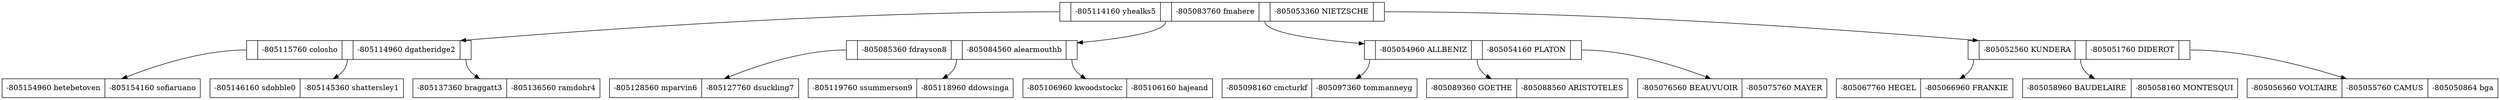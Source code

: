 digraph G {
node[shape=record]
		//Agregar Nodos Rama
R0x7fc8d002eed0[label="<C1>|-805114160 
 yhealks5|<C2>|-805083760 
 fmahere|<C3>|-805053360 
 NIETZSCHE|<C4>"];
R0x7fc8d002e890[label="<C1>|-805115760 
 colosho|<C2>|-805114960 
 dgatheridge2|<C3>"];
R0x7fc8d0024f70[label="-805154960 
 betebetoven|-805154160 
 sofiaruano"];
R0x7fc8d00271d0[label="-805146160 
 sdobble0|-805145360 
 shattersley1"];
R0x7fc8d0029430[label="-805137360 
 braggatt3|-805136560 
 ramdohr4"];
R0x7fc8d0035f50[label="<C1>|-805085360 
 fdrayson8|<C2>|-805084560 
 alearmouthb|<C3>"];
R0x7fc8d002b690[label="-805128560 
 mparvin6|-805127760 
 dsuckling7"];
R0x7fc8d002d8f0[label="-805119760 
 ssummerson9|-805118960 
 ddowsinga"];
R0x7fc8d0030af0[label="-805106960 
 kwoodstockc|-805106160 
 hajeand"];
R0x7fc8d003d610[label="<C1>|-805054960 
 ALLBENIZ|<C2>|-805054160 
 PLATON|<C3>"];
R0x7fc8d0032d50[label="-805098160 
 cmcturkf|-805097360 
 tommanneyg"];
R0x7fc8d0034fb0[label="-805089360 
 GOETHE|-805088560 
 ARISTOTELES"];
R0x7fc8d00381b0[label="-805076560 
 BEAUVUOIR|-805075760 
 MAYER"];
R0x7fc8d003df70[label="<C1>|-805052560 
 KUNDERA|<C2>|-805051760 
 DIDEROT|<C3>"];
R0x7fc8d003a410[label="-805067760 
 HEGEL|-805066960 
 FRANKIE"];
R0x7fc8d003c670[label="-805058960 
 BAUDELAIRE|-805058160 
 MONTESQUI"];
R0x7fc8d003cfd0[label="-805056560 
 VOLTAIRE|-805055760 
 CAMUS|-805050864 
 bga"];
		//Agregar conexiones
R0x7fc8d002eed0:C1->R0x7fc8d002e890;
R0x7fc8d002e890:C1->R0x7fc8d0024f70;
R0x7fc8d002e890:C2->R0x7fc8d00271d0;
R0x7fc8d002e890:C3->R0x7fc8d0029430;
R0x7fc8d002eed0:C2->R0x7fc8d0035f50;
R0x7fc8d0035f50:C1->R0x7fc8d002b690;
R0x7fc8d0035f50:C2->R0x7fc8d002d8f0;
R0x7fc8d0035f50:C3->R0x7fc8d0030af0;
R0x7fc8d002eed0:C3->R0x7fc8d003d610;
R0x7fc8d003d610:C1->R0x7fc8d0032d50;
R0x7fc8d003d610:C2->R0x7fc8d0034fb0;
R0x7fc8d003d610:C3->R0x7fc8d00381b0;
R0x7fc8d002eed0:C4->R0x7fc8d003df70;
R0x7fc8d003df70:C1->R0x7fc8d003a410;
R0x7fc8d003df70:C2->R0x7fc8d003c670;
R0x7fc8d003df70:C3->R0x7fc8d003cfd0;
}